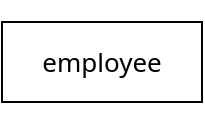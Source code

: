 <mxfile version="15.5.2" type="device"><diagram id="R2lEEEUBdFMjLlhIrx00" name="Page-1"><mxGraphModel dx="572" dy="657" grid="1" gridSize="10" guides="1" tooltips="1" connect="1" arrows="1" fold="1" page="1" pageScale="1" pageWidth="850" pageHeight="1100" math="0" shadow="0" extFonts="Permanent Marker^https://fonts.googleapis.com/css?family=Permanent+Marker"><root><mxCell id="0"/><mxCell id="1" parent="0"/><mxCell id="lwd-V4n6v2EKuV_E1Pqr-7" value="" style="rounded=0;whiteSpace=wrap;html=1;fontFamily=Noto Sans;fontSource=https%3A%2F%2Ffonts.googleapis.com%2Fcss%3Ffamily%3DNoto%2BSans;strokeColor=none;fillColor=none;" vertex="1" parent="1"><mxGeometry x="942" y="29" width="30" height="20" as="geometry"/></mxCell><mxCell id="lwd-V4n6v2EKuV_E1Pqr-6" value="" style="rounded=0;whiteSpace=wrap;html=1;fontFamily=Noto Sans;fontSource=https%3A%2F%2Ffonts.googleapis.com%2Fcss%3Ffamily%3DNoto%2BSans;strokeColor=none;fillColor=none;" vertex="1" parent="1"><mxGeometry x="945" y="70" width="30" height="20" as="geometry"/></mxCell><mxCell id="lwd-V4n6v2EKuV_E1Pqr-1" value="employee" style="whiteSpace=wrap;html=1;align=center;fontSize=13;fontFamily=Noto Sans;fontSource=https%3A%2F%2Ffonts.googleapis.com%2Fcss%3Ffamily%3DNoto%2BSans;" vertex="1" parent="1"><mxGeometry x="910" y="40" width="100" height="40" as="geometry"/></mxCell></root></mxGraphModel></diagram></mxfile>
